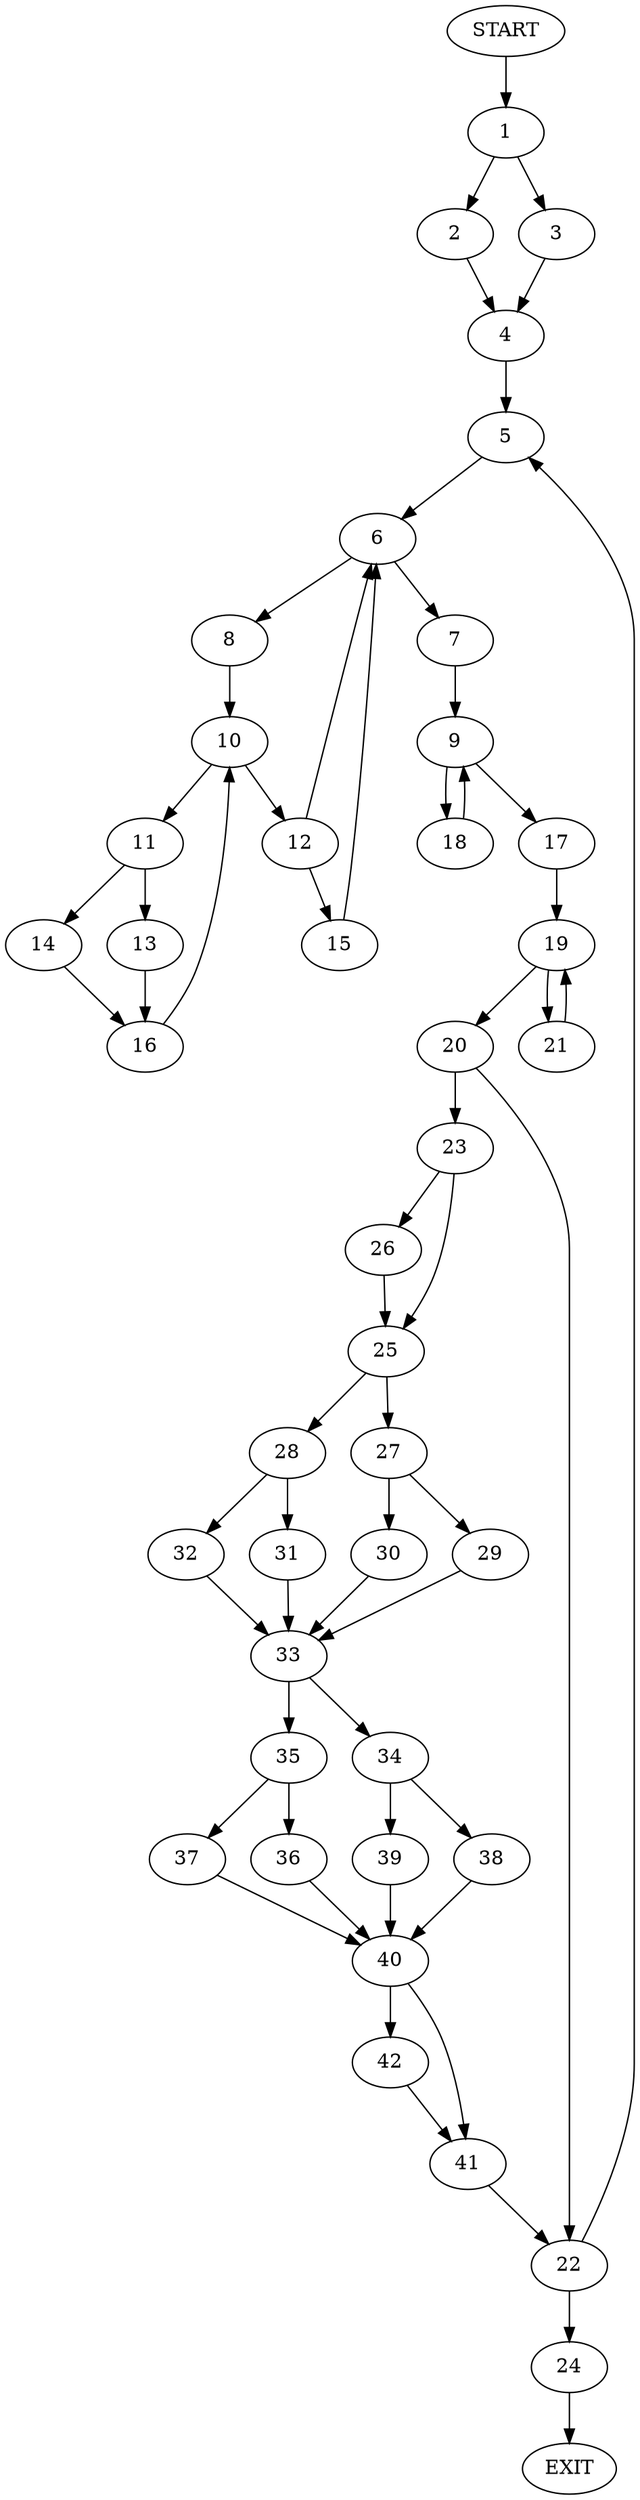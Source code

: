 digraph {
0 [label="START"]
43 [label="EXIT"]
0 -> 1
1 -> 2
1 -> 3
2 -> 4
3 -> 4
4 -> 5
5 -> 6
6 -> 7
6 -> 8
7 -> 9
8 -> 10
10 -> 11
10 -> 12
11 -> 13
11 -> 14
12 -> 6
12 -> 15
14 -> 16
13 -> 16
16 -> 10
15 -> 6
9 -> 17
9 -> 18
18 -> 9
17 -> 19
19 -> 20
19 -> 21
20 -> 22
20 -> 23
21 -> 19
22 -> 5
22 -> 24
23 -> 25
23 -> 26
25 -> 27
25 -> 28
26 -> 25
27 -> 29
27 -> 30
28 -> 31
28 -> 32
31 -> 33
32 -> 33
33 -> 34
33 -> 35
30 -> 33
29 -> 33
35 -> 36
35 -> 37
34 -> 38
34 -> 39
39 -> 40
38 -> 40
40 -> 41
40 -> 42
37 -> 40
36 -> 40
42 -> 41
41 -> 22
24 -> 43
}
